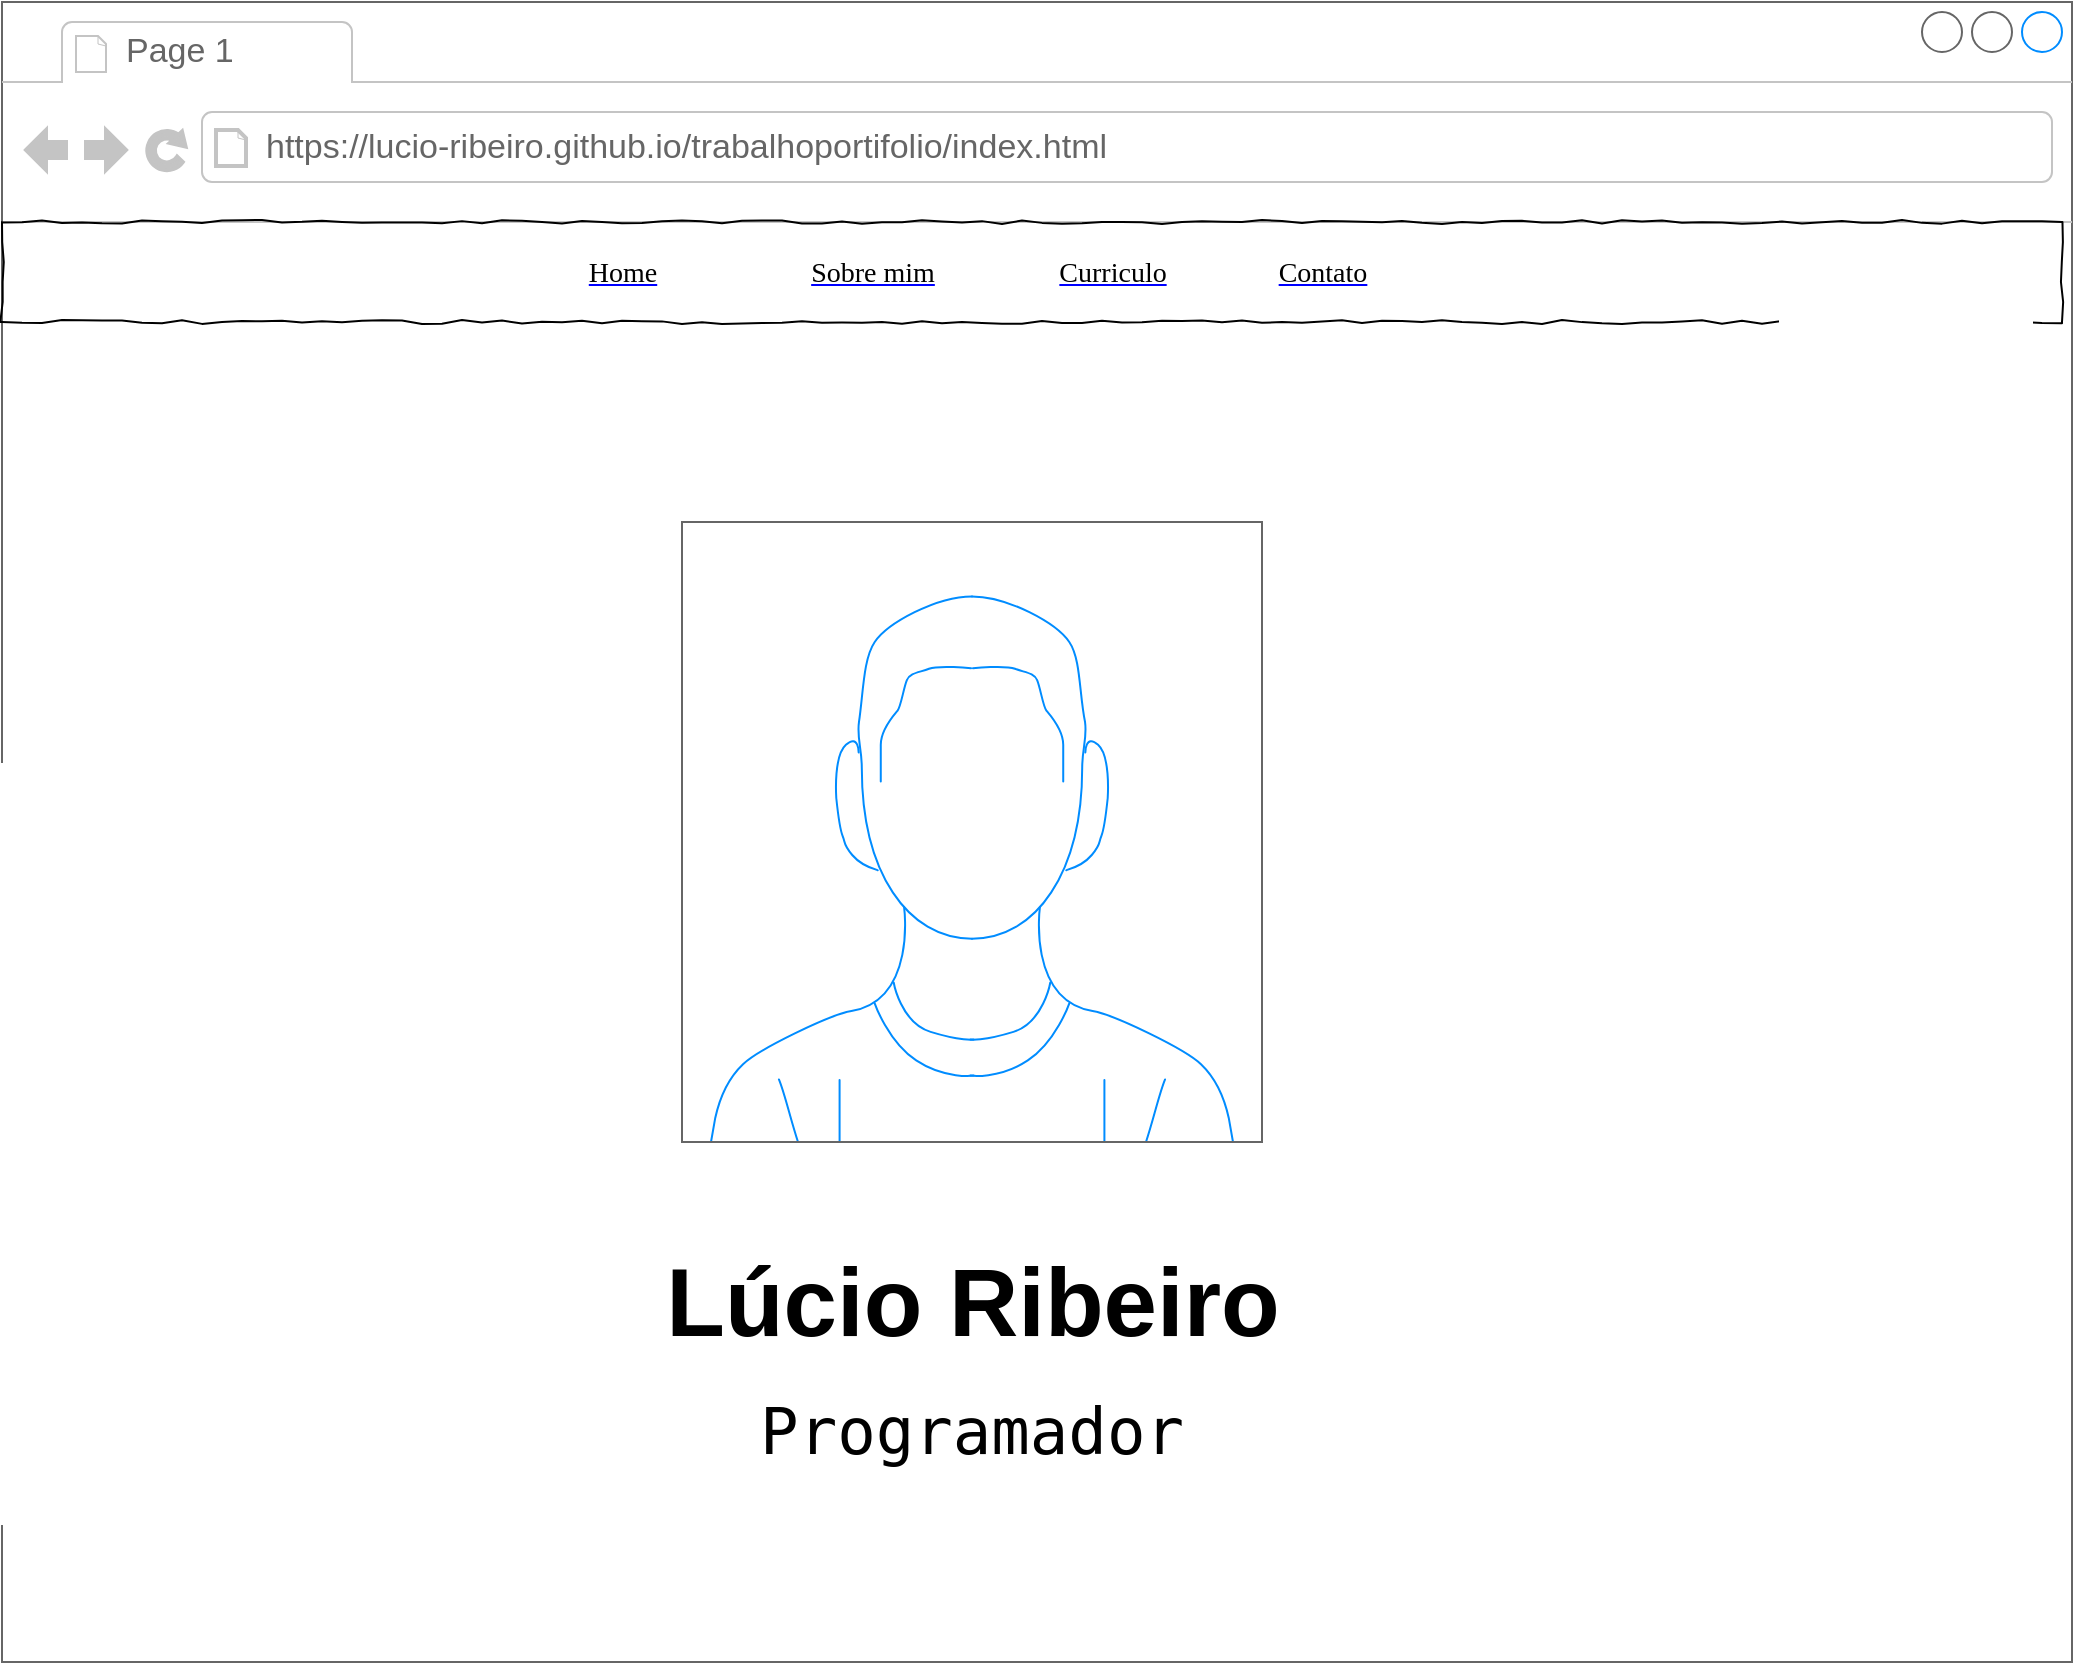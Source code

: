 <mxfile version="20.3.2" type="github" pages="4">
  <diagram name="Page-1" id="03018318-947c-dd8e-b7a3-06fadd420f32">
    <mxGraphModel dx="3413" dy="7055" grid="1" gridSize="10" guides="1" tooltips="1" connect="1" arrows="1" fold="1" page="1" pageScale="1" pageWidth="1100" pageHeight="850" background="none" math="0" shadow="0">
      <root>
        <mxCell id="0" />
        <mxCell id="1" parent="0" />
        <UserObject label="" link="data:page/id,vDG1DN7ziY-1pXosUpdX" id="S8hFGwZDNo5Cqv53PUU1-4">
          <mxCell style="strokeWidth=1;shadow=0;dashed=0;align=center;html=1;shape=mxgraph.mockup.containers.browserWindow;rSize=0;strokeColor=#666666;strokeColor2=#008cff;strokeColor3=#c4c4c4;mainText=,;recursiveResize=0;fillColor=none;" vertex="1" parent="1">
            <mxGeometry x="-1060" y="-5940" width="1035" height="830" as="geometry" />
          </mxCell>
        </UserObject>
        <mxCell id="S8hFGwZDNo5Cqv53PUU1-5" value="Page 1" style="strokeWidth=1;shadow=0;dashed=0;align=center;html=1;shape=mxgraph.mockup.containers.anchor;fontSize=17;fontColor=#666666;align=left;" vertex="1" parent="S8hFGwZDNo5Cqv53PUU1-4">
          <mxGeometry x="60" y="12" width="110" height="26" as="geometry" />
        </mxCell>
        <mxCell id="S8hFGwZDNo5Cqv53PUU1-6" value="https://lucio-ribeiro.github.io/trabalhoportifolio/index.html" style="strokeWidth=1;shadow=0;dashed=0;align=center;html=1;shape=mxgraph.mockup.containers.anchor;rSize=0;fontSize=17;fontColor=#666666;align=left;" vertex="1" parent="S8hFGwZDNo5Cqv53PUU1-4">
          <mxGeometry x="130" y="60" width="250" height="26" as="geometry" />
        </mxCell>
        <mxCell id="677b7b8949515195-10" value="" style="whiteSpace=wrap;html=1;rounded=0;shadow=0;labelBackgroundColor=none;strokeWidth=1;fillColor=none;fontFamily=Verdana;fontSize=12;align=center;comic=1;" parent="S8hFGwZDNo5Cqv53PUU1-4" vertex="1">
          <mxGeometry y="110" width="1030" height="50" as="geometry" />
        </mxCell>
        <mxCell id="677b7b8949515195-14" value="&lt;span style=&quot;color: rgba(0, 0, 0, 0); font-family: monospace; font-size: 0px;&quot;&gt;%3CmxGraphModel%3E%3Croot%3E%3CmxCell%20id%3D%220%22%2F%3E%3CmxCell%20id%3D%221%22%20parent%3D%220%22%2F%3E%3CmxCell%20id%3D%222%22%20value%3D%22%26lt%3Bspan%20style%3D%26quot%3Bcolor%3A%20rgb(0%2C%200%2C%200)%3B%20font-family%3A%20Verdana%3B%20font-size%3A%2014px%3B%20text-align%3A%20left%3B%26quot%3B%26gt%3BSobre%20mim%26lt%3B%2Fspan%26gt%3B%22%20style%3D%22shape%3Drectangle%3BstrokeColor%3Dnone%3BfillColor%3Dnone%3BlinkText%3D%3BfontSize%3D17%3BfontColor%3D%230000ff%3BfontStyle%3D4%3Bhtml%3D1%3Balign%3Dcenter%3B%22%20vertex%3D%221%22%20parent%3D%221%22%3E%3CmxGeometry%20x%3D%22-140%22%20y%3D%22-2160%22%20width%3D%22150%22%20height%3D%2230%22%20as%3D%22geometry%22%2F%3E%3C%2FmxCell%3E%3C%2Froot%3E%3C%2FmxGraphModel%3E&lt;/span&gt;" style="text;html=1;points=[];align=left;verticalAlign=top;spacingTop=-4;fontSize=14;fontFamily=Verdana" parent="S8hFGwZDNo5Cqv53PUU1-4" vertex="1">
          <mxGeometry x="620" y="125" width="60" height="20" as="geometry" />
        </mxCell>
        <mxCell id="S8hFGwZDNo5Cqv53PUU1-3" value="" style="verticalLabelPosition=bottom;shadow=0;dashed=0;align=center;html=1;verticalAlign=top;strokeWidth=1;shape=mxgraph.mockup.containers.userMale;strokeColor=#666666;strokeColor2=#008cff;" vertex="1" parent="S8hFGwZDNo5Cqv53PUU1-4">
          <mxGeometry x="340" y="260" width="290" height="310" as="geometry" />
        </mxCell>
        <mxCell id="S8hFGwZDNo5Cqv53PUU1-8" value="&lt;h1&gt;Lúcio Ribeiro&lt;/h1&gt;" style="text;strokeColor=none;fillColor=none;html=1;fontSize=24;fontStyle=1;verticalAlign=middle;align=center;" vertex="1" parent="S8hFGwZDNo5Cqv53PUU1-4">
          <mxGeometry x="317.5" y="620" width="335" height="60" as="geometry" />
        </mxCell>
        <mxCell id="S8hFGwZDNo5Cqv53PUU1-9" value="&lt;pre&gt;&lt;font style=&quot;font-size: 32px;&quot;&gt;Programador&lt;/font&gt;&lt;/pre&gt;" style="text;html=1;strokeColor=none;fillColor=none;align=center;verticalAlign=middle;whiteSpace=wrap;rounded=0;" vertex="1" parent="S8hFGwZDNo5Cqv53PUU1-4">
          <mxGeometry x="385" y="700" width="200" height="30" as="geometry" />
        </mxCell>
        <UserObject label="&lt;span style=&quot;color: rgb(0, 0, 0); font-family: Verdana; font-size: 14px; text-align: left;&quot;&gt;Sobre mim&lt;/span&gt;" link="data:page/id,DdBcuhUYu7kXRmseQXpt" id="7EB2B69G2ShroAOCBWgQ-2">
          <mxCell style="shape=rectangle;strokeColor=none;fillColor=none;linkText=;fontSize=17;fontColor=#0000ff;fontStyle=4;html=1;align=center;" vertex="1" parent="S8hFGwZDNo5Cqv53PUU1-4">
            <mxGeometry x="360" y="120" width="150" height="30" as="geometry" />
          </mxCell>
        </UserObject>
        <mxCell id="7EB2B69G2ShroAOCBWgQ-4" value="&lt;span style=&quot;color: rgb(0, 0, 0); font-family: Verdana; font-size: 14px; text-align: left;&quot;&gt;Curriculo&lt;/span&gt;" style="shape=rectangle;strokeColor=none;fillColor=none;linkText=;fontSize=17;fontColor=#0000ff;fontStyle=4;html=1;align=center;" vertex="1" parent="S8hFGwZDNo5Cqv53PUU1-4">
          <mxGeometry x="480" y="120" width="150" height="30" as="geometry" />
        </mxCell>
        <UserObject label="&lt;span style=&quot;color: rgb(0, 0, 0); font-family: Verdana; font-size: 14px; text-align: left;&quot;&gt;Contato&lt;/span&gt;" link="data:page/id,k62JO7_QU_EYKZ-MTciL" id="7EB2B69G2ShroAOCBWgQ-5">
          <mxCell style="shape=rectangle;strokeColor=none;fillColor=none;linkText=;fontSize=17;fontColor=#0000ff;fontStyle=4;html=1;align=center;" vertex="1" parent="S8hFGwZDNo5Cqv53PUU1-4">
            <mxGeometry x="585" y="120" width="150" height="30" as="geometry" />
          </mxCell>
        </UserObject>
        <UserObject label="&lt;span style=&quot;color: rgb(0, 0, 0); font-family: Verdana; font-size: 14px; text-align: left;&quot;&gt;Home&lt;/span&gt;" link="data:page/id,03018318-947c-dd8e-b7a3-06fadd420f32" id="7EB2B69G2ShroAOCBWgQ-6">
          <mxCell style="shape=rectangle;strokeColor=none;fillColor=none;linkText=;fontSize=17;fontColor=#0000ff;fontStyle=4;html=1;align=center;" vertex="1" parent="S8hFGwZDNo5Cqv53PUU1-4">
            <mxGeometry x="235" y="120" width="150" height="30" as="geometry" />
          </mxCell>
        </UserObject>
      </root>
    </mxGraphModel>
  </diagram>
  <diagram id="DdBcuhUYu7kXRmseQXpt" name="Página-2">
    <mxGraphModel dx="1486" dy="2274" grid="1" gridSize="10" guides="1" tooltips="1" connect="1" arrows="1" fold="1" page="1" pageScale="1" pageWidth="827" pageHeight="1169" math="0" shadow="0">
      <root>
        <mxCell id="0" />
        <mxCell id="1" parent="0" />
        <UserObject label="" id="_t_DlHZ-EZshG_ay1zpO-1">
          <mxCell style="strokeWidth=1;shadow=0;dashed=0;align=center;html=1;shape=mxgraph.mockup.containers.browserWindow;rSize=0;strokeColor=#666666;strokeColor2=#008cff;strokeColor3=#c4c4c4;mainText=,;recursiveResize=0;fillColor=none;" vertex="1" parent="1">
            <mxGeometry x="851" y="-1080" width="780" height="990" as="geometry" />
          </mxCell>
        </UserObject>
        <mxCell id="_t_DlHZ-EZshG_ay1zpO-2" value="Page 1" style="strokeWidth=1;shadow=0;dashed=0;align=center;html=1;shape=mxgraph.mockup.containers.anchor;fontSize=17;fontColor=#666666;align=left;" vertex="1" parent="_t_DlHZ-EZshG_ay1zpO-1">
          <mxGeometry x="60" y="12" width="110" height="26" as="geometry" />
        </mxCell>
        <mxCell id="_t_DlHZ-EZshG_ay1zpO-3" value="https://lucio-ribeiro.github.io/trabalhoportifolio/src/sobremim.html" style="strokeWidth=1;shadow=0;dashed=0;align=center;html=1;shape=mxgraph.mockup.containers.anchor;rSize=0;fontSize=17;fontColor=#666666;align=left;" vertex="1" parent="_t_DlHZ-EZshG_ay1zpO-1">
          <mxGeometry x="130" y="60" width="250" height="26" as="geometry" />
        </mxCell>
        <mxCell id="_t_DlHZ-EZshG_ay1zpO-4" value="" style="whiteSpace=wrap;html=1;rounded=0;shadow=0;labelBackgroundColor=none;strokeWidth=1;fillColor=none;fontFamily=Verdana;fontSize=12;align=center;comic=1;" vertex="1" parent="_t_DlHZ-EZshG_ay1zpO-1">
          <mxGeometry y="110" width="770" height="50" as="geometry" />
        </mxCell>
        <mxCell id="_t_DlHZ-EZshG_ay1zpO-5" value="&lt;span style=&quot;color: rgba(0, 0, 0, 0); font-family: monospace; font-size: 0px;&quot;&gt;%3CmxGraphModel%3E%3Croot%3E%3CmxCell%20id%3D%220%22%2F%3E%3CmxCell%20id%3D%221%22%20parent%3D%220%22%2F%3E%3CmxCell%20id%3D%222%22%20value%3D%22%26lt%3Bspan%20style%3D%26quot%3Bcolor%3A%20rgb(0%2C%200%2C%200)%3B%20font-family%3A%20Verdana%3B%20font-size%3A%2014px%3B%20text-align%3A%20left%3B%26quot%3B%26gt%3BSobre%20mim%26lt%3B%2Fspan%26gt%3B%22%20style%3D%22shape%3Drectangle%3BstrokeColor%3Dnone%3BfillColor%3Dnone%3BlinkText%3D%3BfontSize%3D17%3BfontColor%3D%230000ff%3BfontStyle%3D4%3Bhtml%3D1%3Balign%3Dcenter%3B%22%20vertex%3D%221%22%20parent%3D%221%22%3E%3CmxGeometry%20x%3D%22-140%22%20y%3D%22-2160%22%20width%3D%22150%22%20height%3D%2230%22%20as%3D%22geometry%22%2F%3E%3C%2FmxCell%3E%3C%2Froot%3E%3C%2FmxGraphModel%3E&lt;/span&gt;" style="text;html=1;points=[];align=left;verticalAlign=top;spacingTop=-4;fontSize=14;fontFamily=Verdana" vertex="1" parent="_t_DlHZ-EZshG_ay1zpO-1">
          <mxGeometry x="620" y="125" width="60" height="20" as="geometry" />
        </mxCell>
        <UserObject label="&lt;span style=&quot;color: rgb(0, 0, 0); font-family: Verdana; font-size: 14px; text-align: left;&quot;&gt;Sobre mim&lt;/span&gt;" link="data:page/id,DdBcuhUYu7kXRmseQXpt" id="_t_DlHZ-EZshG_ay1zpO-9">
          <mxCell style="shape=rectangle;strokeColor=none;fillColor=none;linkText=;fontSize=17;fontColor=#0000ff;fontStyle=4;html=1;align=center;" vertex="1" parent="_t_DlHZ-EZshG_ay1zpO-1">
            <mxGeometry x="260" y="120" width="150" height="30" as="geometry" />
          </mxCell>
        </UserObject>
        <UserObject label="&lt;span style=&quot;color: rgb(0, 0, 0); font-family: Verdana; font-size: 14px; text-align: left;&quot;&gt;Curriculo&lt;/span&gt;" link="data:page/id,vDG1DN7ziY-1pXosUpdX" id="_t_DlHZ-EZshG_ay1zpO-10">
          <mxCell style="shape=rectangle;strokeColor=none;fillColor=none;linkText=;fontSize=17;fontColor=#0000ff;fontStyle=4;html=1;align=center;" vertex="1" parent="_t_DlHZ-EZshG_ay1zpO-1">
            <mxGeometry x="375" y="120" width="160" height="30" as="geometry" />
          </mxCell>
        </UserObject>
        <UserObject label="&lt;span style=&quot;color: rgb(0, 0, 0); font-family: Verdana; font-size: 14px; text-align: left;&quot;&gt;Contato&lt;/span&gt;" link="data:page/id,k62JO7_QU_EYKZ-MTciL" id="_t_DlHZ-EZshG_ay1zpO-11">
          <mxCell style="shape=rectangle;strokeColor=none;fillColor=none;linkText=;fontSize=17;fontColor=#0000ff;fontStyle=4;html=1;align=center;" vertex="1" parent="_t_DlHZ-EZshG_ay1zpO-1">
            <mxGeometry x="485" y="120" width="150" height="30" as="geometry" />
          </mxCell>
        </UserObject>
        <UserObject label="&lt;span style=&quot;color: rgb(0, 0, 0); font-family: Verdana; font-size: 14px; text-align: left;&quot;&gt;Home&lt;/span&gt;" link="data:page/id,03018318-947c-dd8e-b7a3-06fadd420f32" id="_t_DlHZ-EZshG_ay1zpO-12">
          <mxCell style="shape=rectangle;strokeColor=none;fillColor=none;linkText=;fontSize=17;fontColor=#0000ff;fontStyle=4;html=1;align=center;" vertex="1" parent="_t_DlHZ-EZshG_ay1zpO-1">
            <mxGeometry x="135" y="120" width="150" height="30" as="geometry" />
          </mxCell>
        </UserObject>
        <mxCell id="RiaocOG0eb6Tob_SvayO-2" value="&lt;h1&gt;Olá !&lt;/h1&gt;" style="text;html=1;strokeColor=none;fillColor=none;spacing=5;spacingTop=-20;whiteSpace=wrap;overflow=hidden;rounded=0;fontSize=32;" vertex="1" parent="_t_DlHZ-EZshG_ay1zpO-1">
          <mxGeometry x="80" y="170" width="280" height="140" as="geometry" />
        </mxCell>
        <mxCell id="RiaocOG0eb6Tob_SvayO-4" value="" style="verticalLabelPosition=bottom;shadow=0;dashed=0;align=center;html=1;verticalAlign=top;strokeWidth=1;shape=mxgraph.mockup.containers.videoPlayer;strokeColor=#666666;strokeColor2=#008cff;strokeColor3=#c4c4c4;textColor=#666666;fillColor2=#008cff;barHeight=30;barPos=20;fontFamily=Helvetica;fontSize=18;fillColor=none;" vertex="1" parent="_t_DlHZ-EZshG_ay1zpO-1">
          <mxGeometry x="176.5" y="620" width="417" height="197" as="geometry" />
        </mxCell>
        <mxCell id="RiaocOG0eb6Tob_SvayO-3" value="&lt;p style=&quot;margin: 0px 0px 15px; padding: 0px; text-align: justify; background-color: rgb(255, 255, 255);&quot;&gt;&lt;font style=&quot;font-size: 14px;&quot;&gt;Lorem ipsum dolor sit amet, consectetur adipiscing elit. Donec in nulla placerat, placerat dui eu, pretium enim. Maecenas fermentum, urna et lacinia dictum, metus odio bibendum sem, ut cursus est turpis et urna. Maecenas molestie, velit fringilla ornare condimentum, metus tortor commodo. Nulla dui odio, malesuada vitae justo ut, posuere fringilla dui.&lt;/font&gt;&lt;/p&gt;&lt;p style=&quot;margin: 0px 0px 15px; padding: 0px; text-align: justify; background-color: rgb(255, 255, 255);&quot;&gt;&lt;font size=&quot;3&quot; style=&quot;&quot;&gt;Lorem ipsum dolor sit amet, consectetur adipiscing elit. Donec in nulla placerat, placerat dui eu, pretium enim. Maecenas fermentum, urna et lacinia dictum, metus odio bibendum sem, ut cursus est turpis et urna. Maecenas molestie, velit fringilla ornare condimentum, metus tortor commodo. Nulla dui odio, malesuada vitae justo ut, posuere fringilla dui&lt;/font&gt;&lt;br&gt;&lt;/p&gt;" style="text;html=1;strokeColor=none;fillColor=none;align=center;verticalAlign=middle;whiteSpace=wrap;rounded=0;fontSize=31;" vertex="1" parent="_t_DlHZ-EZshG_ay1zpO-1">
          <mxGeometry x="80" y="270" width="650" height="340" as="geometry" />
        </mxCell>
      </root>
    </mxGraphModel>
  </diagram>
  <diagram id="vDG1DN7ziY-1pXosUpdX" name="Página-3">
    <mxGraphModel dx="3910" dy="3811" grid="1" gridSize="10" guides="1" tooltips="1" connect="1" arrows="1" fold="1" page="1" pageScale="1" pageWidth="827" pageHeight="1169" math="0" shadow="0">
      <root>
        <mxCell id="0" />
        <mxCell id="1" parent="0" />
        <UserObject label="" id="taAovDgYZtb6aDD5GkYz-1">
          <mxCell style="strokeWidth=1;shadow=0;dashed=0;align=center;html=1;shape=mxgraph.mockup.containers.browserWindow;rSize=0;strokeColor=#666666;strokeColor2=#008cff;strokeColor3=#c4c4c4;mainText=,;recursiveResize=0;fillColor=none;" vertex="1" parent="1">
            <mxGeometry x="-810" y="-2320" width="800" height="1100" as="geometry" />
          </mxCell>
        </UserObject>
        <mxCell id="taAovDgYZtb6aDD5GkYz-2" value="Page 1" style="strokeWidth=1;shadow=0;dashed=0;align=center;html=1;shape=mxgraph.mockup.containers.anchor;fontSize=17;fontColor=#666666;align=left;" vertex="1" parent="taAovDgYZtb6aDD5GkYz-1">
          <mxGeometry x="60" y="12" width="110" height="26" as="geometry" />
        </mxCell>
        <mxCell id="taAovDgYZtb6aDD5GkYz-3" value="https://lucio-ribeiro.github.io/trabalhoportifolio/src/curriculo.html" style="strokeWidth=1;shadow=0;dashed=0;align=center;html=1;shape=mxgraph.mockup.containers.anchor;rSize=0;fontSize=17;fontColor=#666666;align=left;" vertex="1" parent="taAovDgYZtb6aDD5GkYz-1">
          <mxGeometry x="130" y="60" width="250" height="26" as="geometry" />
        </mxCell>
        <mxCell id="taAovDgYZtb6aDD5GkYz-4" value="" style="whiteSpace=wrap;html=1;rounded=0;shadow=0;labelBackgroundColor=none;strokeWidth=1;fillColor=none;fontFamily=Verdana;fontSize=12;align=center;comic=1;" vertex="1" parent="taAovDgYZtb6aDD5GkYz-1">
          <mxGeometry y="110" width="790" height="50" as="geometry" />
        </mxCell>
        <mxCell id="taAovDgYZtb6aDD5GkYz-5" value="&lt;span style=&quot;color: rgba(0, 0, 0, 0); font-family: monospace; font-size: 0px;&quot;&gt;%3CmxGraphModel%3E%3Croot%3E%3CmxCell%20id%3D%220%22%2F%3E%3CmxCell%20id%3D%221%22%20parent%3D%220%22%2F%3E%3CmxCell%20id%3D%222%22%20value%3D%22%26lt%3Bspan%20style%3D%26quot%3Bcolor%3A%20rgb(0%2C%200%2C%200)%3B%20font-family%3A%20Verdana%3B%20font-size%3A%2014px%3B%20text-align%3A%20left%3B%26quot%3B%26gt%3BSobre%20mim%26lt%3B%2Fspan%26gt%3B%22%20style%3D%22shape%3Drectangle%3BstrokeColor%3Dnone%3BfillColor%3Dnone%3BlinkText%3D%3BfontSize%3D17%3BfontColor%3D%230000ff%3BfontStyle%3D4%3Bhtml%3D1%3Balign%3Dcenter%3B%22%20vertex%3D%221%22%20parent%3D%221%22%3E%3CmxGeometry%20x%3D%22-140%22%20y%3D%22-2160%22%20width%3D%22150%22%20height%3D%2230%22%20as%3D%22geometry%22%2F%3E%3C%2FmxCell%3E%3C%2Froot%3E%3C%2FmxGraphModel%3E&lt;/span&gt;" style="text;html=1;points=[];align=left;verticalAlign=top;spacingTop=-4;fontSize=14;fontFamily=Verdana" vertex="1" parent="taAovDgYZtb6aDD5GkYz-1">
          <mxGeometry x="620" y="125" width="60" height="20" as="geometry" />
        </mxCell>
        <UserObject label="&lt;span style=&quot;color: rgb(0, 0, 0); font-family: Verdana; font-size: 14px; text-align: left;&quot;&gt;Sobre mim&lt;/span&gt;" id="taAovDgYZtb6aDD5GkYz-6">
          <mxCell style="shape=rectangle;strokeColor=none;fillColor=none;linkText=;fontSize=17;fontColor=#0000ff;fontStyle=4;html=1;align=center;" vertex="1" parent="taAovDgYZtb6aDD5GkYz-1">
            <mxGeometry x="317.5" y="120" width="150" height="30" as="geometry" />
          </mxCell>
        </UserObject>
        <UserObject label="&lt;span style=&quot;color: rgb(0, 0, 0); font-family: Verdana; font-size: 14px; text-align: left;&quot;&gt;Curriculo&lt;/span&gt;" id="taAovDgYZtb6aDD5GkYz-7">
          <mxCell style="shape=rectangle;strokeColor=none;fillColor=none;linkText=;fontSize=17;fontColor=#0000ff;fontStyle=4;html=1;align=center;" vertex="1" parent="taAovDgYZtb6aDD5GkYz-1">
            <mxGeometry x="437.5" y="120" width="150" height="30" as="geometry" />
          </mxCell>
        </UserObject>
        <UserObject label="&lt;span style=&quot;color: rgb(0, 0, 0); font-family: Verdana; font-size: 14px; text-align: left;&quot;&gt;Contato&lt;/span&gt;" id="taAovDgYZtb6aDD5GkYz-8">
          <mxCell style="shape=rectangle;strokeColor=none;fillColor=none;linkText=;fontSize=17;fontColor=#0000ff;fontStyle=4;html=1;align=center;" vertex="1" parent="taAovDgYZtb6aDD5GkYz-1">
            <mxGeometry x="542.5" y="120" width="150" height="30" as="geometry" />
          </mxCell>
        </UserObject>
        <UserObject label="&lt;span style=&quot;color: rgb(0, 0, 0); font-family: Verdana; font-size: 14px; text-align: left;&quot;&gt;Home&lt;/span&gt;" id="taAovDgYZtb6aDD5GkYz-9">
          <mxCell style="shape=rectangle;strokeColor=none;fillColor=none;linkText=;fontSize=17;fontColor=#0000ff;fontStyle=4;html=1;align=center;" vertex="1" parent="taAovDgYZtb6aDD5GkYz-1">
            <mxGeometry x="192.5" y="120" width="150" height="30" as="geometry" />
          </mxCell>
        </UserObject>
        <mxCell id="taAovDgYZtb6aDD5GkYz-10" value="&lt;h2&gt;Currículo&lt;/h2&gt;" style="text;html=1;strokeColor=none;fillColor=none;spacing=5;spacingTop=-20;whiteSpace=wrap;overflow=hidden;rounded=0;fontSize=32;" vertex="1" parent="taAovDgYZtb6aDD5GkYz-1">
          <mxGeometry x="280" y="200" width="240" height="100" as="geometry" />
        </mxCell>
        <mxCell id="taAovDgYZtb6aDD5GkYz-11" value="&lt;p style=&quot;margin: 0px 0px 15px; padding: 0px; text-align: justify; background-color: rgb(255, 255, 255);&quot;&gt;&lt;font style=&quot;font-size: 18px;&quot;&gt;Lorem ipsum dolor sit amet, consectetur adipiscing elit. Donec in nulla placerat, placerat dui eu, pretium enim. Maecenas fermentum, urna et lacinia dictum, metus odio bibendum sem,&amp;nbsp;&lt;/font&gt;&lt;/p&gt;" style="text;html=1;strokeColor=none;fillColor=none;align=center;verticalAlign=middle;whiteSpace=wrap;rounded=0;fontSize=31;" vertex="1" parent="taAovDgYZtb6aDD5GkYz-1">
          <mxGeometry x="40" y="420" width="740" height="130" as="geometry" />
        </mxCell>
        <mxCell id="taAovDgYZtb6aDD5GkYz-13" value="&lt;h2 style=&quot;font-size: 20px; text-transform: uppercase; margin-top: 40px; font-family: Montserrat, sans-serif;&quot;&gt;DADOS PESSOAIS&lt;/h2&gt;&lt;div&gt;&lt;br&gt;&lt;/div&gt;" style="text;html=1;strokeColor=none;fillColor=none;align=center;verticalAlign=middle;whiteSpace=wrap;rounded=0;fontFamily=Helvetica;fontSize=18;fontColor=default;labelBackgroundColor=none;" vertex="1" parent="taAovDgYZtb6aDD5GkYz-1">
          <mxGeometry x="270" y="340" width="240" height="60" as="geometry" />
        </mxCell>
        <mxCell id="taAovDgYZtb6aDD5GkYz-17" value="&lt;h2 style=&quot;font-size: 20px; text-transform: uppercase; margin-top: 40px; font-family: Montserrat, sans-serif;&quot;&gt;Educação&lt;/h2&gt;" style="text;html=1;strokeColor=none;fillColor=none;align=center;verticalAlign=middle;whiteSpace=wrap;rounded=0;fontFamily=Helvetica;fontSize=18;fontColor=default;labelBackgroundColor=none;" vertex="1" parent="taAovDgYZtb6aDD5GkYz-1">
          <mxGeometry x="270" y="524" width="240" height="60" as="geometry" />
        </mxCell>
        <mxCell id="taAovDgYZtb6aDD5GkYz-18" value="&lt;p style=&quot;margin: 0px 0px 15px; padding: 0px; text-align: justify; background-color: rgb(255, 255, 255);&quot;&gt;&lt;font style=&quot;font-size: 18px;&quot;&gt;Lorem ipsum dolor sit amet, consectetur adipiscing elit. Donec in nulla placerat, placerat dui eu, pretium enim. Maecenas fermentum, urna et lacinia dictum, metus odio bibendum sem,&amp;nbsp;&lt;/font&gt;&lt;/p&gt;" style="text;html=1;strokeColor=none;fillColor=none;align=center;verticalAlign=middle;whiteSpace=wrap;rounded=0;fontSize=31;" vertex="1" parent="taAovDgYZtb6aDD5GkYz-1">
          <mxGeometry x="40" y="620" width="740" height="90" as="geometry" />
        </mxCell>
        <mxCell id="taAovDgYZtb6aDD5GkYz-23" value="" style="line;strokeWidth=4;html=1;perimeter=backbonePerimeter;points=[];outlineConnect=0;labelBackgroundColor=none;fontFamily=Helvetica;fontSize=18;fontColor=default;fillColor=none;" vertex="1" parent="taAovDgYZtb6aDD5GkYz-1">
          <mxGeometry x="210" y="600" width="390" height="10" as="geometry" />
        </mxCell>
        <mxCell id="taAovDgYZtb6aDD5GkYz-24" value="" style="line;strokeWidth=4;html=1;perimeter=backbonePerimeter;points=[];outlineConnect=0;labelBackgroundColor=none;fontFamily=Helvetica;fontSize=18;fontColor=default;fillColor=none;" vertex="1" parent="taAovDgYZtb6aDD5GkYz-1">
          <mxGeometry x="205" y="410" width="390" height="10" as="geometry" />
        </mxCell>
        <mxCell id="taAovDgYZtb6aDD5GkYz-27" value="&lt;h2 style=&quot;font-size: 20px; text-transform: uppercase; margin-top: 40px; font-family: Montserrat, sans-serif;&quot;&gt;Experiência&lt;/h2&gt;" style="text;html=1;strokeColor=none;fillColor=none;align=center;verticalAlign=middle;whiteSpace=wrap;rounded=0;fontFamily=Helvetica;fontSize=18;fontColor=default;labelBackgroundColor=none;" vertex="1" parent="taAovDgYZtb6aDD5GkYz-1">
          <mxGeometry x="270" y="684" width="240" height="60" as="geometry" />
        </mxCell>
        <mxCell id="taAovDgYZtb6aDD5GkYz-28" value="&lt;p style=&quot;margin: 0px 0px 15px; padding: 0px; text-align: justify; background-color: rgb(255, 255, 255);&quot;&gt;&lt;font style=&quot;font-size: 18px;&quot;&gt;Lorem ipsum dolor sit amet, consectetur adipiscing elit. Donec in nulla placerat, placerat dui eu, pretium enim. Maecenas fermentum, urna et lacinia dictum, metus odio bibendum sem,&amp;nbsp;&lt;/font&gt;&lt;/p&gt;" style="text;html=1;strokeColor=none;fillColor=none;align=center;verticalAlign=middle;whiteSpace=wrap;rounded=0;fontSize=31;" vertex="1" parent="taAovDgYZtb6aDD5GkYz-1">
          <mxGeometry x="20" y="780" width="740" height="90" as="geometry" />
        </mxCell>
        <mxCell id="taAovDgYZtb6aDD5GkYz-29" value="" style="line;strokeWidth=4;html=1;perimeter=backbonePerimeter;points=[];outlineConnect=0;labelBackgroundColor=none;fontFamily=Helvetica;fontSize=18;fontColor=default;fillColor=none;" vertex="1" parent="taAovDgYZtb6aDD5GkYz-1">
          <mxGeometry x="210" y="760" width="390" height="10" as="geometry" />
        </mxCell>
        <UserObject label="Clique aquqi para baixar em PDF o meu curriculo" id="taAovDgYZtb6aDD5GkYz-31">
          <mxCell style="text;html=1;strokeColor=none;fillColor=none;whiteSpace=wrap;align=center;verticalAlign=middle;fontColor=#0000EE;fontStyle=4;labelBackgroundColor=none;fontFamily=Helvetica;fontSize=18;" vertex="1" parent="taAovDgYZtb6aDD5GkYz-1">
            <mxGeometry x="165" y="920" width="455" height="106" as="geometry" />
          </mxCell>
        </UserObject>
      </root>
    </mxGraphModel>
  </diagram>
  <diagram id="k62JO7_QU_EYKZ-MTciL" name="Página-4">
    <mxGraphModel dx="2677" dy="3222" grid="1" gridSize="10" guides="1" tooltips="1" connect="1" arrows="1" fold="1" page="1" pageScale="1" pageWidth="827" pageHeight="1169" math="0" shadow="0">
      <root>
        <mxCell id="0" />
        <mxCell id="1" parent="0" />
        <UserObject label="" id="MwUEb5c0GyW11cFqam62-1">
          <mxCell style="strokeWidth=1;shadow=0;dashed=0;align=center;html=1;shape=mxgraph.mockup.containers.browserWindow;rSize=0;strokeColor=#666666;strokeColor2=#008cff;strokeColor3=#c4c4c4;mainText=,;recursiveResize=0;fillColor=none;" vertex="1" parent="1">
            <mxGeometry x="-808" y="-2290" width="790" height="1100" as="geometry" />
          </mxCell>
        </UserObject>
        <mxCell id="MwUEb5c0GyW11cFqam62-2" value="Page 1" style="strokeWidth=1;shadow=0;dashed=0;align=center;html=1;shape=mxgraph.mockup.containers.anchor;fontSize=17;fontColor=#666666;align=left;" vertex="1" parent="MwUEb5c0GyW11cFqam62-1">
          <mxGeometry x="60" y="12" width="110" height="26" as="geometry" />
        </mxCell>
        <mxCell id="MwUEb5c0GyW11cFqam62-3" value="https://lucio-ribeiro.github.io/trabalhoportifolio/src/contato.html" style="strokeWidth=1;shadow=0;dashed=0;align=center;html=1;shape=mxgraph.mockup.containers.anchor;rSize=0;fontSize=17;fontColor=#666666;align=left;" vertex="1" parent="MwUEb5c0GyW11cFqam62-1">
          <mxGeometry x="130" y="60" width="250" height="26" as="geometry" />
        </mxCell>
        <mxCell id="MwUEb5c0GyW11cFqam62-4" value="" style="whiteSpace=wrap;html=1;rounded=0;shadow=0;labelBackgroundColor=none;strokeWidth=1;fillColor=none;fontFamily=Verdana;fontSize=12;align=center;comic=1;" vertex="1" parent="MwUEb5c0GyW11cFqam62-1">
          <mxGeometry y="110" width="780" height="50" as="geometry" />
        </mxCell>
        <mxCell id="MwUEb5c0GyW11cFqam62-5" value="&lt;span style=&quot;color: rgba(0, 0, 0, 0); font-family: monospace; font-size: 0px;&quot;&gt;%3CmxGraphModel%3E%3Croot%3E%3CmxCell%20id%3D%220%22%2F%3E%3CmxCell%20id%3D%221%22%20parent%3D%220%22%2F%3E%3CmxCell%20id%3D%222%22%20value%3D%22%26lt%3Bspan%20style%3D%26quot%3Bcolor%3A%20rgb(0%2C%200%2C%200)%3B%20font-family%3A%20Verdana%3B%20font-size%3A%2014px%3B%20text-align%3A%20left%3B%26quot%3B%26gt%3BSobre%20mim%26lt%3B%2Fspan%26gt%3B%22%20style%3D%22shape%3Drectangle%3BstrokeColor%3Dnone%3BfillColor%3Dnone%3BlinkText%3D%3BfontSize%3D17%3BfontColor%3D%230000ff%3BfontStyle%3D4%3Bhtml%3D1%3Balign%3Dcenter%3B%22%20vertex%3D%221%22%20parent%3D%221%22%3E%3CmxGeometry%20x%3D%22-140%22%20y%3D%22-2160%22%20width%3D%22150%22%20height%3D%2230%22%20as%3D%22geometry%22%2F%3E%3C%2FmxCell%3E%3C%2Froot%3E%3C%2FmxGraphModel%3E&lt;/span&gt;" style="text;html=1;points=[];align=left;verticalAlign=top;spacingTop=-4;fontSize=14;fontFamily=Verdana" vertex="1" parent="MwUEb5c0GyW11cFqam62-1">
          <mxGeometry x="620" y="125" width="60" height="20" as="geometry" />
        </mxCell>
        <UserObject label="&lt;span style=&quot;color: rgb(0, 0, 0); font-family: Verdana; font-size: 14px; text-align: left;&quot;&gt;Sobre mim&lt;/span&gt;" id="MwUEb5c0GyW11cFqam62-6">
          <mxCell style="shape=rectangle;strokeColor=none;fillColor=none;linkText=;fontSize=17;fontColor=#0000ff;fontStyle=4;html=1;align=center;" vertex="1" parent="MwUEb5c0GyW11cFqam62-1">
            <mxGeometry x="305" y="120" width="150" height="30" as="geometry" />
          </mxCell>
        </UserObject>
        <UserObject label="&lt;span style=&quot;color: rgb(0, 0, 0); font-family: Verdana; font-size: 14px; text-align: left;&quot;&gt;Curriculo&lt;/span&gt;" id="MwUEb5c0GyW11cFqam62-7">
          <mxCell style="shape=rectangle;strokeColor=none;fillColor=none;linkText=;fontSize=17;fontColor=#0000ff;fontStyle=4;html=1;align=center;" vertex="1" parent="MwUEb5c0GyW11cFqam62-1">
            <mxGeometry x="425" y="120" width="150" height="30" as="geometry" />
          </mxCell>
        </UserObject>
        <UserObject label="&lt;span style=&quot;color: rgb(0, 0, 0); font-family: Verdana; font-size: 14px; text-align: left;&quot;&gt;Contato&lt;/span&gt;" id="MwUEb5c0GyW11cFqam62-8">
          <mxCell style="shape=rectangle;strokeColor=none;fillColor=none;linkText=;fontSize=17;fontColor=#0000ff;fontStyle=4;html=1;align=center;" vertex="1" parent="MwUEb5c0GyW11cFqam62-1">
            <mxGeometry x="530" y="120" width="150" height="30" as="geometry" />
          </mxCell>
        </UserObject>
        <UserObject label="&lt;span style=&quot;color: rgb(0, 0, 0); font-family: Verdana; font-size: 14px; text-align: left;&quot;&gt;Home&lt;/span&gt;" id="MwUEb5c0GyW11cFqam62-9">
          <mxCell style="shape=rectangle;strokeColor=none;fillColor=none;linkText=;fontSize=17;fontColor=#0000ff;fontStyle=4;html=1;align=center;" vertex="1" parent="MwUEb5c0GyW11cFqam62-1">
            <mxGeometry x="175" y="120" width="160" height="30" as="geometry" />
          </mxCell>
        </UserObject>
        <mxCell id="MwUEb5c0GyW11cFqam62-10" value="&lt;h2&gt;Contato&lt;/h2&gt;" style="text;html=1;strokeColor=none;fillColor=none;spacing=5;spacingTop=-20;whiteSpace=wrap;overflow=hidden;rounded=0;fontSize=32;" vertex="1" parent="MwUEb5c0GyW11cFqam62-1">
          <mxGeometry x="305" y="207" width="240" height="100" as="geometry" />
        </mxCell>
        <mxCell id="MwUEb5c0GyW11cFqam62-11" value="&lt;p style=&quot;margin: 0px 0px 15px; padding: 0px; text-align: justify; background-color: rgb(255, 255, 255);&quot;&gt;&lt;font style=&quot;font-size: 18px;&quot;&gt;Lorem ipsum dolor sit amet, consectetur adipiscing elit. Donec in nulla placerat, placerat dui eu, pretium enim. Maecenas fermentum, urna et lacinia dictum, metus odio bibendum sem,&amp;nbsp;&lt;/font&gt;&lt;/p&gt;" style="text;html=1;strokeColor=none;fillColor=none;align=center;verticalAlign=middle;whiteSpace=wrap;rounded=0;fontSize=31;" vertex="1" parent="MwUEb5c0GyW11cFqam62-1">
          <mxGeometry x="25" y="430" width="740" height="130" as="geometry" />
        </mxCell>
        <mxCell id="MwUEb5c0GyW11cFqam62-12" value="&lt;h2 style=&quot;font-size: 20px; text-transform: uppercase; margin-top: 40px; font-family: Montserrat, sans-serif;&quot;&gt;DADOS PESSOAIS&lt;/h2&gt;&lt;div&gt;&lt;br&gt;&lt;/div&gt;" style="text;html=1;strokeColor=none;fillColor=none;align=center;verticalAlign=middle;whiteSpace=wrap;rounded=0;fontFamily=Helvetica;fontSize=18;fontColor=default;labelBackgroundColor=none;" vertex="1" parent="MwUEb5c0GyW11cFqam62-1">
          <mxGeometry x="275" y="350" width="240" height="60" as="geometry" />
        </mxCell>
        <mxCell id="MwUEb5c0GyW11cFqam62-13" value="&lt;h2 style=&quot;font-size: 20px; text-transform: uppercase; margin-top: 40px; font-family: Montserrat, sans-serif;&quot;&gt;Educação&lt;/h2&gt;" style="text;html=1;strokeColor=none;fillColor=none;align=center;verticalAlign=middle;whiteSpace=wrap;rounded=0;fontFamily=Helvetica;fontSize=18;fontColor=default;labelBackgroundColor=none;" vertex="1" parent="MwUEb5c0GyW11cFqam62-1">
          <mxGeometry x="275" y="534" width="240" height="60" as="geometry" />
        </mxCell>
        <mxCell id="MwUEb5c0GyW11cFqam62-14" value="&lt;p style=&quot;margin: 0px 0px 15px; padding: 0px; text-align: justify; background-color: rgb(255, 255, 255);&quot;&gt;&lt;font style=&quot;font-size: 18px;&quot;&gt;Lorem ipsum dolor sit amet, consectetur adipiscing elit. Donec in nulla placerat, placerat dui eu, pretium enim. Maecenas fermentum, urna et lacinia dictum, metus odio bibendum sem,&amp;nbsp;&lt;/font&gt;&lt;/p&gt;" style="text;html=1;strokeColor=none;fillColor=none;align=center;verticalAlign=middle;whiteSpace=wrap;rounded=0;fontSize=31;" vertex="1" parent="MwUEb5c0GyW11cFqam62-1">
          <mxGeometry x="25" y="630" width="740" height="90" as="geometry" />
        </mxCell>
        <mxCell id="MwUEb5c0GyW11cFqam62-15" value="" style="line;strokeWidth=4;html=1;perimeter=backbonePerimeter;points=[];outlineConnect=0;labelBackgroundColor=none;fontFamily=Helvetica;fontSize=18;fontColor=default;fillColor=none;" vertex="1" parent="MwUEb5c0GyW11cFqam62-1">
          <mxGeometry x="190" y="610" width="390" height="10" as="geometry" />
        </mxCell>
        <mxCell id="MwUEb5c0GyW11cFqam62-16" value="" style="line;strokeWidth=4;html=1;perimeter=backbonePerimeter;points=[];outlineConnect=0;labelBackgroundColor=none;fontFamily=Helvetica;fontSize=18;fontColor=default;fillColor=none;" vertex="1" parent="MwUEb5c0GyW11cFqam62-1">
          <mxGeometry x="200" y="420" width="390" height="10" as="geometry" />
        </mxCell>
        <mxCell id="MwUEb5c0GyW11cFqam62-17" value="&lt;h2 style=&quot;font-size: 20px; text-transform: uppercase; margin-top: 40px; font-family: Montserrat, sans-serif;&quot;&gt;Experiência&lt;/h2&gt;" style="text;html=1;strokeColor=none;fillColor=none;align=center;verticalAlign=middle;whiteSpace=wrap;rounded=0;fontFamily=Helvetica;fontSize=18;fontColor=default;labelBackgroundColor=none;" vertex="1" parent="MwUEb5c0GyW11cFqam62-1">
          <mxGeometry x="245" y="694" width="240" height="60" as="geometry" />
        </mxCell>
        <mxCell id="MwUEb5c0GyW11cFqam62-18" value="&lt;p style=&quot;margin: 0px 0px 15px; padding: 0px; text-align: justify; background-color: rgb(255, 255, 255);&quot;&gt;&lt;font style=&quot;font-size: 18px;&quot;&gt;Lorem ipsum dolor sit amet, consectetur adipiscing elit. Donec in nulla placerat, placerat dui eu, pretium enim. Maecenas fermentum, urna et lacinia dictum, metus odio bibendum sem,&amp;nbsp;&lt;/font&gt;&lt;/p&gt;" style="text;html=1;strokeColor=none;fillColor=none;align=center;verticalAlign=middle;whiteSpace=wrap;rounded=0;fontSize=31;" vertex="1" parent="MwUEb5c0GyW11cFqam62-1">
          <mxGeometry x="25" y="790" width="740" height="90" as="geometry" />
        </mxCell>
        <mxCell id="MwUEb5c0GyW11cFqam62-19" value="" style="line;strokeWidth=4;html=1;perimeter=backbonePerimeter;points=[];outlineConnect=0;labelBackgroundColor=none;fontFamily=Helvetica;fontSize=18;fontColor=default;fillColor=none;" vertex="1" parent="MwUEb5c0GyW11cFqam62-1">
          <mxGeometry x="190" y="770" width="390" height="10" as="geometry" />
        </mxCell>
        <UserObject label="Clique aquqi para baixar em PDF o meu curriculo" id="MwUEb5c0GyW11cFqam62-20">
          <mxCell style="text;html=1;strokeColor=none;fillColor=none;whiteSpace=wrap;align=center;verticalAlign=middle;fontColor=#0000EE;fontStyle=4;labelBackgroundColor=none;fontFamily=Helvetica;fontSize=18;" vertex="1" parent="MwUEb5c0GyW11cFqam62-1">
            <mxGeometry x="157.5" y="934" width="455" height="106" as="geometry" />
          </mxCell>
        </UserObject>
      </root>
    </mxGraphModel>
  </diagram>
</mxfile>
